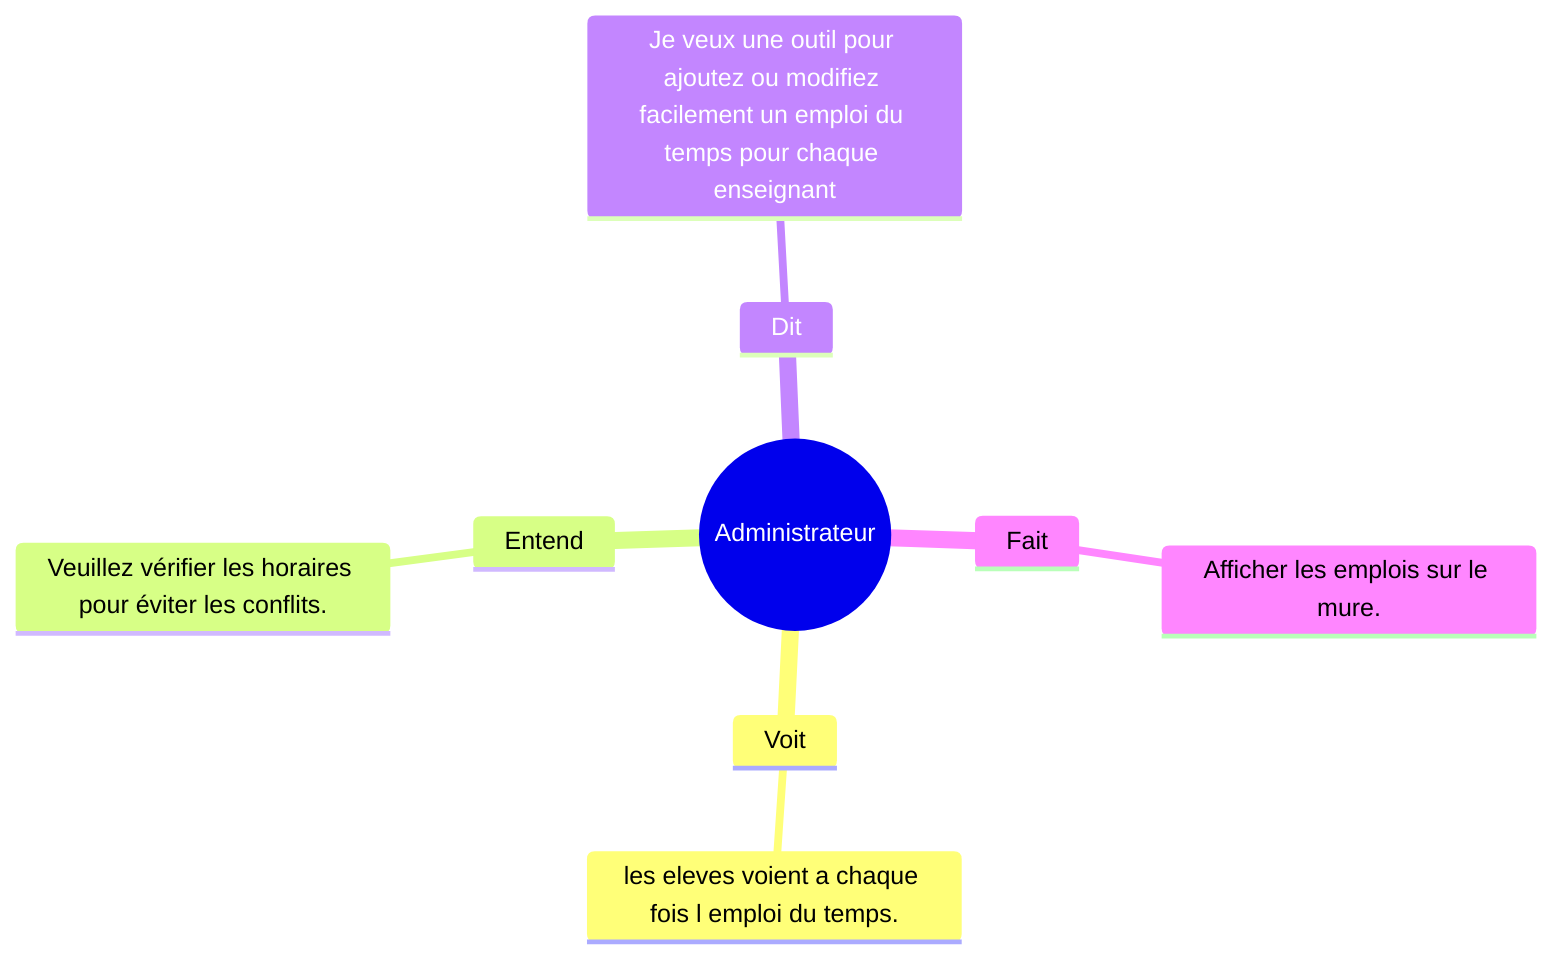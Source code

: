 mindmap
  root((Administrateur))
    Voit
      les eleves voient a chaque fois l emploi du temps.
    Entend
      Veuillez vérifier les horaires pour éviter les conflits.
    Dit
      Je veux une outil pour ajoutez ou modifiez facilement un emploi du temps pour chaque enseignant
    Fait
      Afficher les emplois sur le mure.